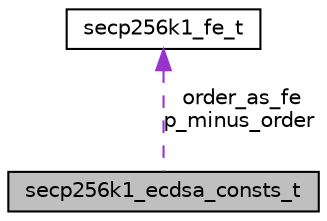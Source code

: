 digraph "secp256k1_ecdsa_consts_t"
{
 // LATEX_PDF_SIZE
  edge [fontname="Helvetica",fontsize="10",labelfontname="Helvetica",labelfontsize="10"];
  node [fontname="Helvetica",fontsize="10",shape=record];
  Node1 [label="secp256k1_ecdsa_consts_t",height=0.2,width=0.4,color="black", fillcolor="grey75", style="filled", fontcolor="black",tooltip=" "];
  Node2 -> Node1 [dir="back",color="darkorchid3",fontsize="10",style="dashed",label=" order_as_fe\np_minus_order" ,fontname="Helvetica"];
  Node2 [label="secp256k1_fe_t",height=0.2,width=0.4,color="black", fillcolor="white", style="filled",URL="$structsecp256k1__fe__t.html",tooltip=" "];
}

